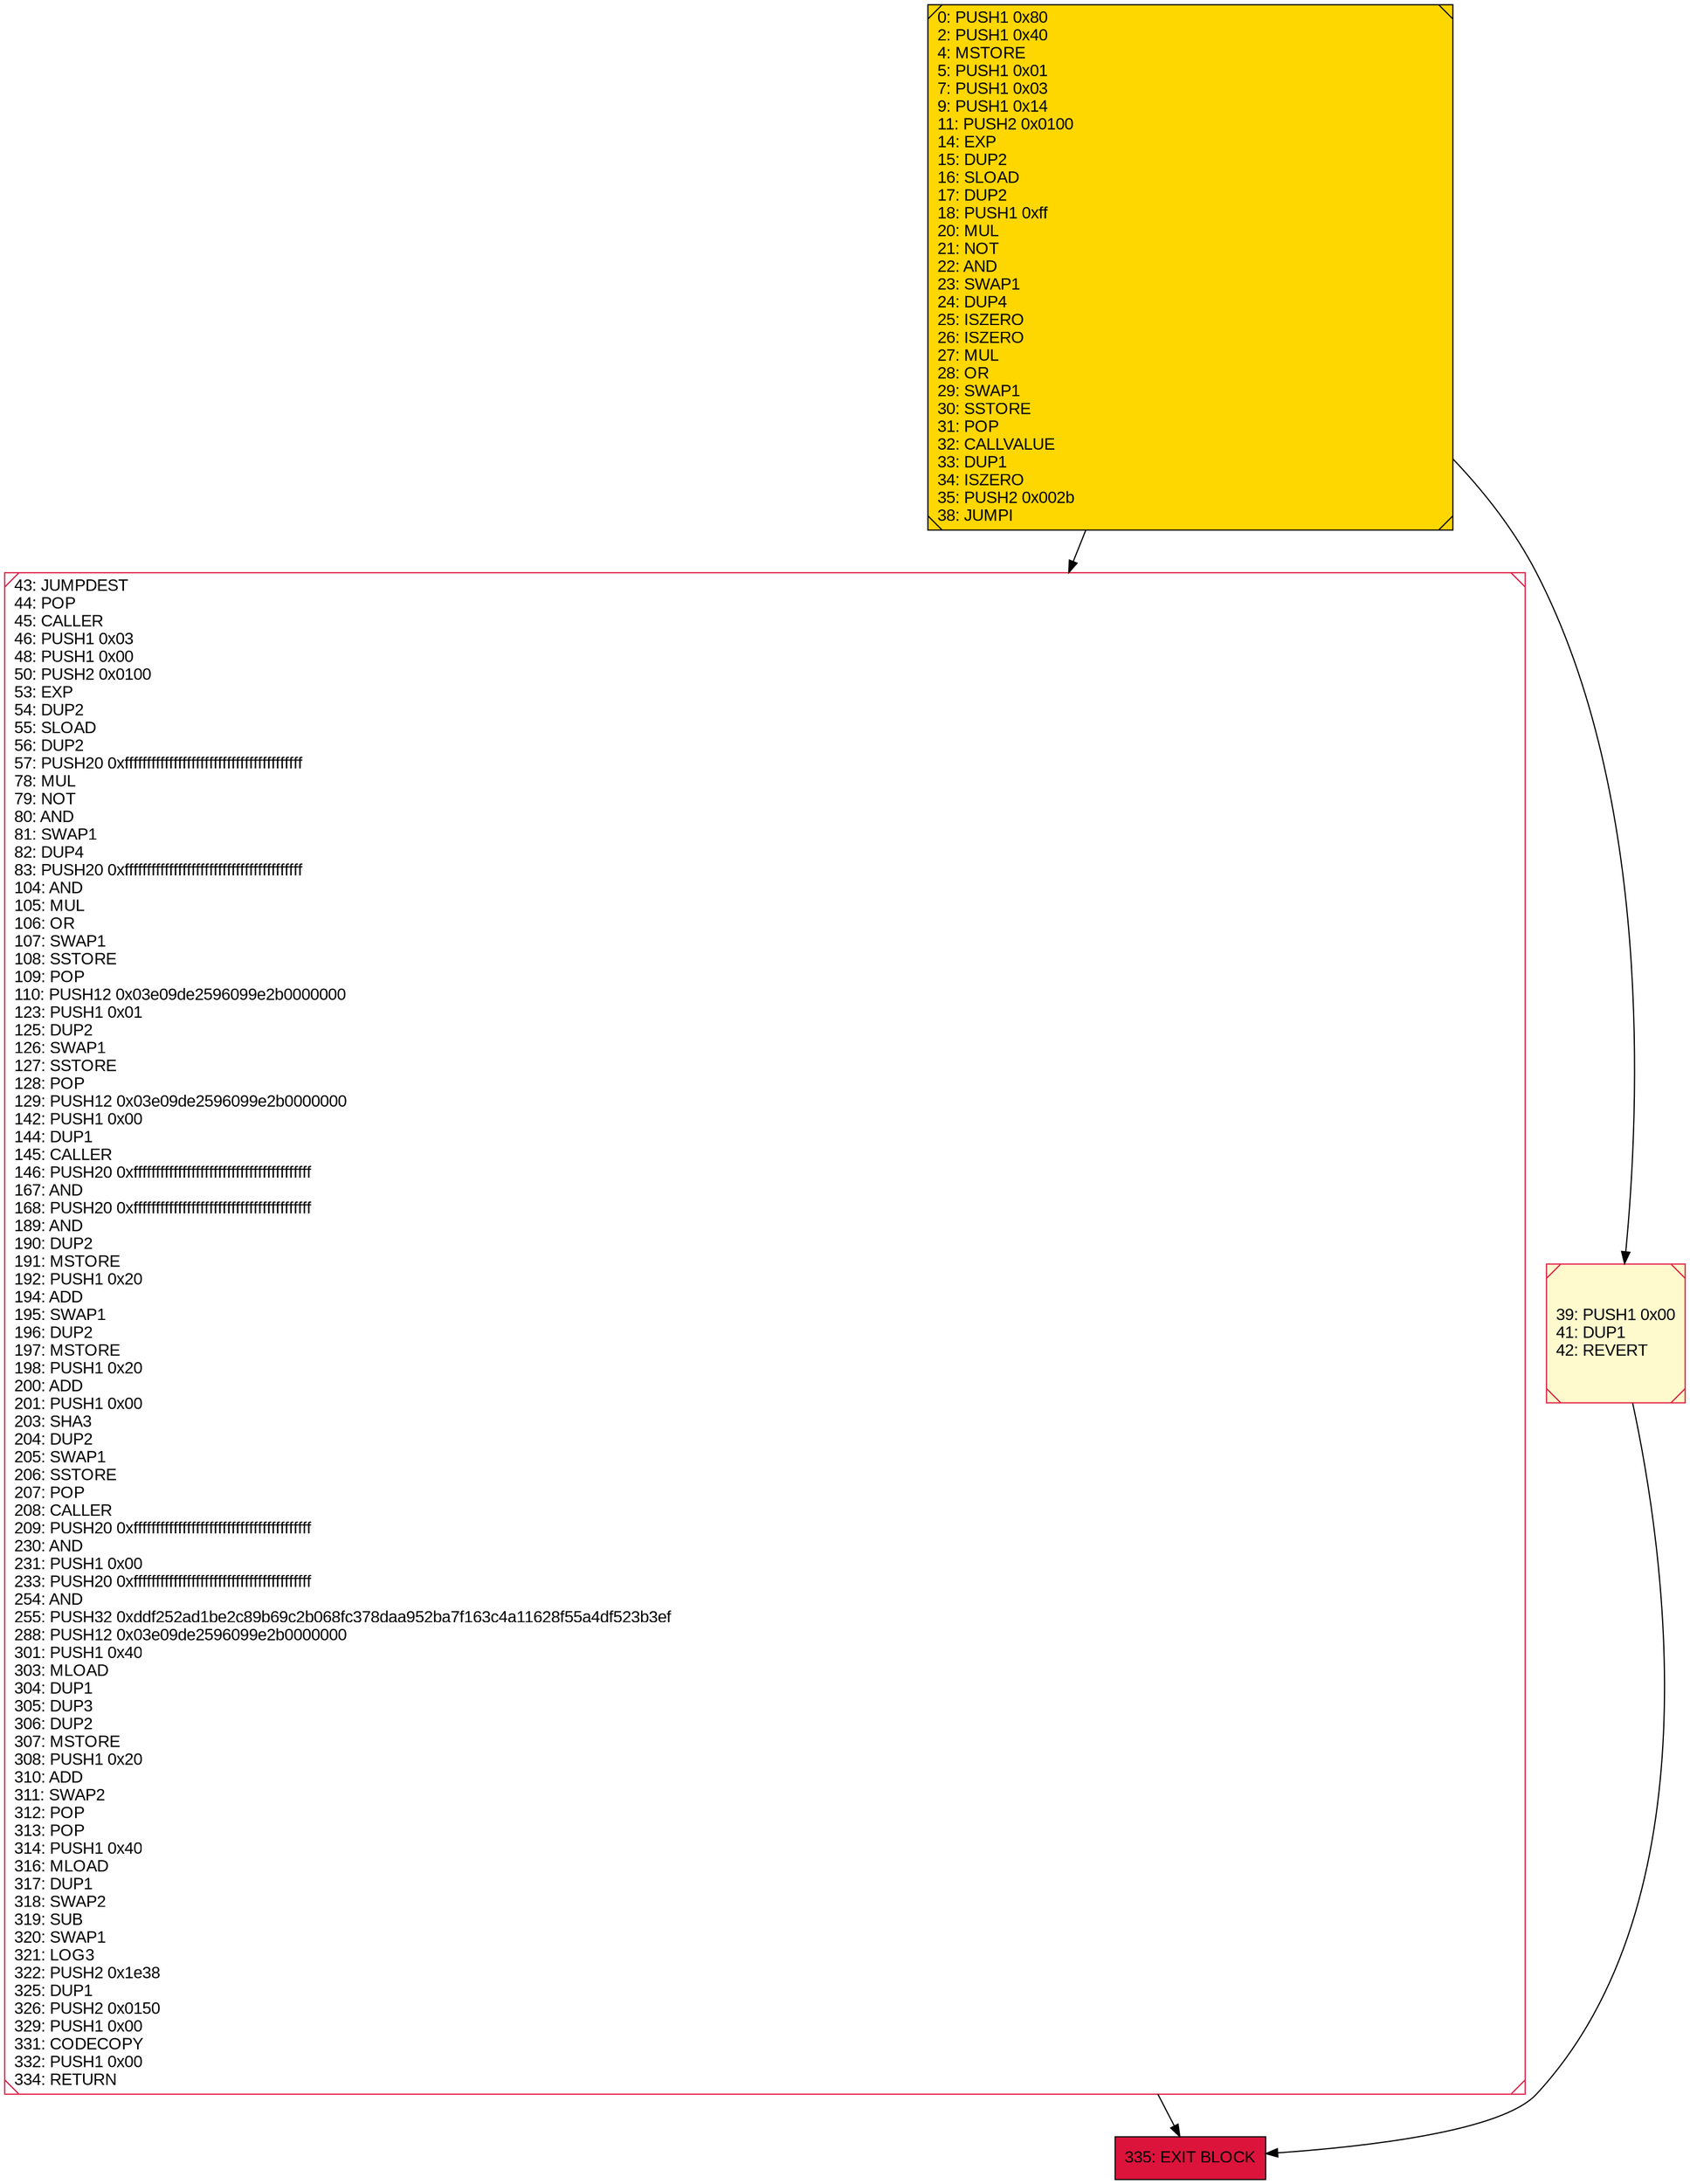 digraph G {
bgcolor=transparent rankdir=UD;
node [shape=box style=filled color=black fillcolor=white fontname=arial fontcolor=black];
43 [label="43: JUMPDEST\l44: POP\l45: CALLER\l46: PUSH1 0x03\l48: PUSH1 0x00\l50: PUSH2 0x0100\l53: EXP\l54: DUP2\l55: SLOAD\l56: DUP2\l57: PUSH20 0xffffffffffffffffffffffffffffffffffffffff\l78: MUL\l79: NOT\l80: AND\l81: SWAP1\l82: DUP4\l83: PUSH20 0xffffffffffffffffffffffffffffffffffffffff\l104: AND\l105: MUL\l106: OR\l107: SWAP1\l108: SSTORE\l109: POP\l110: PUSH12 0x03e09de2596099e2b0000000\l123: PUSH1 0x01\l125: DUP2\l126: SWAP1\l127: SSTORE\l128: POP\l129: PUSH12 0x03e09de2596099e2b0000000\l142: PUSH1 0x00\l144: DUP1\l145: CALLER\l146: PUSH20 0xffffffffffffffffffffffffffffffffffffffff\l167: AND\l168: PUSH20 0xffffffffffffffffffffffffffffffffffffffff\l189: AND\l190: DUP2\l191: MSTORE\l192: PUSH1 0x20\l194: ADD\l195: SWAP1\l196: DUP2\l197: MSTORE\l198: PUSH1 0x20\l200: ADD\l201: PUSH1 0x00\l203: SHA3\l204: DUP2\l205: SWAP1\l206: SSTORE\l207: POP\l208: CALLER\l209: PUSH20 0xffffffffffffffffffffffffffffffffffffffff\l230: AND\l231: PUSH1 0x00\l233: PUSH20 0xffffffffffffffffffffffffffffffffffffffff\l254: AND\l255: PUSH32 0xddf252ad1be2c89b69c2b068fc378daa952ba7f163c4a11628f55a4df523b3ef\l288: PUSH12 0x03e09de2596099e2b0000000\l301: PUSH1 0x40\l303: MLOAD\l304: DUP1\l305: DUP3\l306: DUP2\l307: MSTORE\l308: PUSH1 0x20\l310: ADD\l311: SWAP2\l312: POP\l313: POP\l314: PUSH1 0x40\l316: MLOAD\l317: DUP1\l318: SWAP2\l319: SUB\l320: SWAP1\l321: LOG3\l322: PUSH2 0x1e38\l325: DUP1\l326: PUSH2 0x0150\l329: PUSH1 0x00\l331: CODECOPY\l332: PUSH1 0x00\l334: RETURN\l" shape=Msquare color=crimson ];
39 [label="39: PUSH1 0x00\l41: DUP1\l42: REVERT\l" fillcolor=lemonchiffon shape=Msquare color=crimson ];
0 [label="0: PUSH1 0x80\l2: PUSH1 0x40\l4: MSTORE\l5: PUSH1 0x01\l7: PUSH1 0x03\l9: PUSH1 0x14\l11: PUSH2 0x0100\l14: EXP\l15: DUP2\l16: SLOAD\l17: DUP2\l18: PUSH1 0xff\l20: MUL\l21: NOT\l22: AND\l23: SWAP1\l24: DUP4\l25: ISZERO\l26: ISZERO\l27: MUL\l28: OR\l29: SWAP1\l30: SSTORE\l31: POP\l32: CALLVALUE\l33: DUP1\l34: ISZERO\l35: PUSH2 0x002b\l38: JUMPI\l" fillcolor=lemonchiffon shape=Msquare fillcolor=gold ];
335 [label="335: EXIT BLOCK\l" fillcolor=crimson ];
39 -> 335;
0 -> 43;
0 -> 39;
43 -> 335;
}